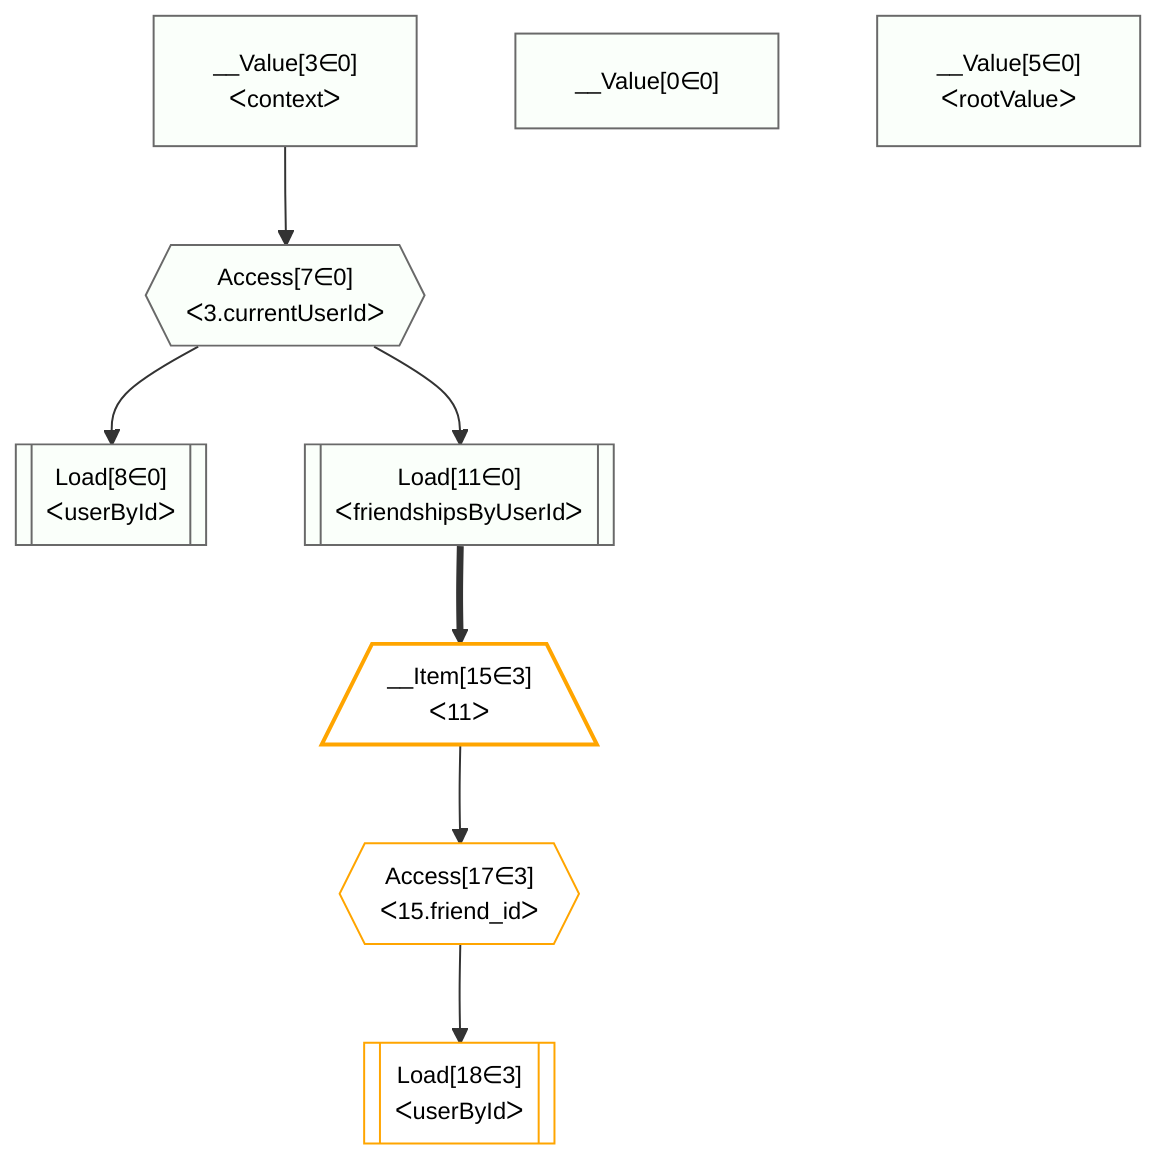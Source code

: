 %%{init: {'themeVariables': { 'fontSize': '12px'}}}%%
flowchart TD
    classDef path fill:#eee,stroke:#000,color:#000
    classDef plan fill:#fff,stroke-width:1px,color:#000
    classDef itemplan fill:#fff,stroke-width:2px,color:#000
    classDef unbatchedplan fill:#dff,stroke-width:1px,color:#000
    classDef sideeffectplan fill:#fcc,stroke-width:2px,color:#000
    classDef bucket fill:#f6f6f6,color:#000,stroke-width:2px,text-align:left


    %% plan dependencies
    Access7{{"Access[7∈0]<br />ᐸ3.currentUserIdᐳ"}}:::plan
    __Value3["__Value[3∈0]<br />ᐸcontextᐳ"]:::plan
    __Value3 --> Access7
    Load8[["Load[8∈0]<br />ᐸuserByIdᐳ"]]:::plan
    Access7 --> Load8
    Load11[["Load[11∈0]<br />ᐸfriendshipsByUserIdᐳ"]]:::plan
    Access7 --> Load11
    __Value0["__Value[0∈0]"]:::plan
    __Value5["__Value[5∈0]<br />ᐸrootValueᐳ"]:::plan
    __Item15[/"__Item[15∈3]<br />ᐸ11ᐳ"\]:::itemplan
    Load11 ==> __Item15
    Access17{{"Access[17∈3]<br />ᐸ15.friend_idᐳ"}}:::plan
    __Item15 --> Access17
    Load18[["Load[18∈3]<br />ᐸuserByIdᐳ"]]:::plan
    Access17 --> Load18

    %% define steps

    classDef bucket0 stroke:#696969
    class Bucket0,__Value0,__Value3,__Value5,Access7,Load8,Load11 bucket0
    classDef bucket1 stroke:#00bfff
    class Bucket1 bucket1
    classDef bucket3 stroke:#ffa500
    class Bucket3,__Item15,Access17,Load18 bucket3
    classDef bucket4 stroke:#0000ff
    class Bucket4 bucket4
    classDef unary fill:#fafffa,borderWidth:8px
    class Access7,Load8,Load11,__Value0,__Value3,__Value5 unary